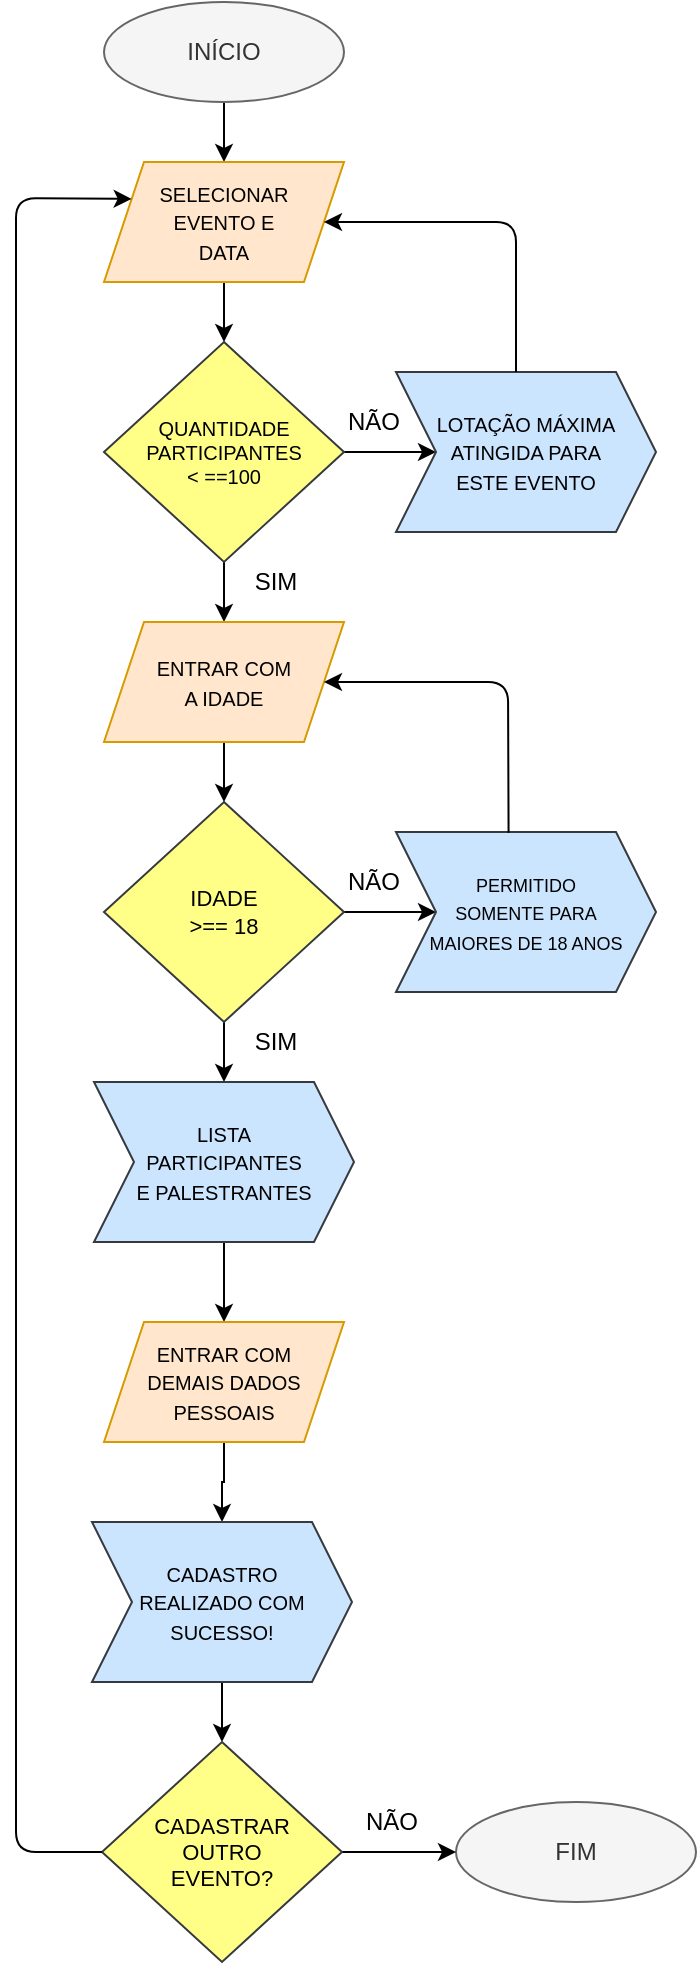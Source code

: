 <mxfile version="14.9.8" type="device"><diagram id="C5RBs43oDa-KdzZeNtuy" name="Page-1"><mxGraphModel dx="2076" dy="1158" grid="1" gridSize="10" guides="1" tooltips="1" connect="1" arrows="1" fold="1" page="1" pageScale="1" pageWidth="827" pageHeight="1169" math="0" shadow="0"><root><mxCell id="WIyWlLk6GJQsqaUBKTNV-0"/><mxCell id="WIyWlLk6GJQsqaUBKTNV-1" parent="WIyWlLk6GJQsqaUBKTNV-0"/><mxCell id="RJYNS4R00JAX2evgXUv0-20" value="" style="edgeStyle=orthogonalEdgeStyle;rounded=0;orthogonalLoop=1;jettySize=auto;html=1;" edge="1" parent="WIyWlLk6GJQsqaUBKTNV-1" source="RJYNS4R00JAX2evgXUv0-0" target="RJYNS4R00JAX2evgXUv0-9"><mxGeometry relative="1" as="geometry"/></mxCell><mxCell id="RJYNS4R00JAX2evgXUv0-23" value="" style="edgeStyle=orthogonalEdgeStyle;rounded=0;orthogonalLoop=1;jettySize=auto;html=1;" edge="1" parent="WIyWlLk6GJQsqaUBKTNV-1" source="RJYNS4R00JAX2evgXUv0-0" target="RJYNS4R00JAX2evgXUv0-22"><mxGeometry relative="1" as="geometry"/></mxCell><mxCell id="RJYNS4R00JAX2evgXUv0-0" value="&lt;font style=&quot;font-size: 10px;&quot;&gt;QUANTIDADE PARTICIPANTES&lt;br style=&quot;font-size: 10px;&quot;&gt;&amp;lt; ==100&lt;/font&gt;" style="rhombus;whiteSpace=wrap;html=1;fontSize=10;fillColor=#ffff88;strokeColor=#36393d;" vertex="1" parent="WIyWlLk6GJQsqaUBKTNV-1"><mxGeometry x="284" y="265" width="120" height="110" as="geometry"/></mxCell><mxCell id="RJYNS4R00JAX2evgXUv0-10" value="" style="edgeStyle=orthogonalEdgeStyle;rounded=0;orthogonalLoop=1;jettySize=auto;html=1;" edge="1" parent="WIyWlLk6GJQsqaUBKTNV-1" source="RJYNS4R00JAX2evgXUv0-2" target="RJYNS4R00JAX2evgXUv0-3"><mxGeometry relative="1" as="geometry"/></mxCell><mxCell id="RJYNS4R00JAX2evgXUv0-2" value="INÍCIO" style="ellipse;whiteSpace=wrap;html=1;labelBorderColor=none;fillColor=#f5f5f5;strokeColor=#666666;fontColor=#333333;" vertex="1" parent="WIyWlLk6GJQsqaUBKTNV-1"><mxGeometry x="284" y="95" width="120" height="50" as="geometry"/></mxCell><mxCell id="RJYNS4R00JAX2evgXUv0-11" value="" style="edgeStyle=orthogonalEdgeStyle;rounded=0;orthogonalLoop=1;jettySize=auto;html=1;" edge="1" parent="WIyWlLk6GJQsqaUBKTNV-1" source="RJYNS4R00JAX2evgXUv0-3" target="RJYNS4R00JAX2evgXUv0-0"><mxGeometry relative="1" as="geometry"/></mxCell><mxCell id="RJYNS4R00JAX2evgXUv0-3" value="&lt;font style=&quot;font-size: 10px&quot;&gt;SELECIONAR&lt;br&gt;EVENTO E&lt;br&gt;DATA&lt;/font&gt;" style="shape=parallelogram;perimeter=parallelogramPerimeter;whiteSpace=wrap;html=1;fixedSize=1;fillColor=#ffe6cc;strokeColor=#d79b00;" vertex="1" parent="WIyWlLk6GJQsqaUBKTNV-1"><mxGeometry x="284" y="175" width="120" height="60" as="geometry"/></mxCell><mxCell id="RJYNS4R00JAX2evgXUv0-7" value="SIM" style="text;html=1;strokeColor=none;fillColor=none;align=center;verticalAlign=middle;whiteSpace=wrap;rounded=0;" vertex="1" parent="WIyWlLk6GJQsqaUBKTNV-1"><mxGeometry x="350" y="375" width="40" height="20" as="geometry"/></mxCell><mxCell id="RJYNS4R00JAX2evgXUv0-9" value="&lt;font style=&quot;font-size: 10px&quot;&gt;LOTAÇÃO MÁXIMA&lt;br&gt;ATINGIDA PARA&lt;br&gt;ESTE EVENTO&lt;/font&gt;" style="shape=step;perimeter=stepPerimeter;whiteSpace=wrap;html=1;fixedSize=1;fillColor=#cce5ff;strokeColor=#36393d;" vertex="1" parent="WIyWlLk6GJQsqaUBKTNV-1"><mxGeometry x="430" y="280" width="130" height="80" as="geometry"/></mxCell><mxCell id="RJYNS4R00JAX2evgXUv0-29" value="" style="edgeStyle=orthogonalEdgeStyle;rounded=0;orthogonalLoop=1;jettySize=auto;html=1;" edge="1" parent="WIyWlLk6GJQsqaUBKTNV-1" source="RJYNS4R00JAX2evgXUv0-13" target="RJYNS4R00JAX2evgXUv0-26"><mxGeometry relative="1" as="geometry"/></mxCell><mxCell id="RJYNS4R00JAX2evgXUv0-35" value="" style="edgeStyle=orthogonalEdgeStyle;rounded=0;orthogonalLoop=1;jettySize=auto;html=1;" edge="1" parent="WIyWlLk6GJQsqaUBKTNV-1" source="RJYNS4R00JAX2evgXUv0-13" target="RJYNS4R00JAX2evgXUv0-33"><mxGeometry relative="1" as="geometry"/></mxCell><mxCell id="RJYNS4R00JAX2evgXUv0-13" value="IDADE&lt;br style=&quot;font-size: 11px;&quot;&gt;&amp;gt;== 18" style="rhombus;whiteSpace=wrap;html=1;fontSize=11;fillColor=#ffff88;strokeColor=#36393d;" vertex="1" parent="WIyWlLk6GJQsqaUBKTNV-1"><mxGeometry x="284" y="495" width="120" height="110" as="geometry"/></mxCell><mxCell id="RJYNS4R00JAX2evgXUv0-21" value="NÃO" style="text;html=1;strokeColor=none;fillColor=none;align=center;verticalAlign=middle;whiteSpace=wrap;rounded=0;" vertex="1" parent="WIyWlLk6GJQsqaUBKTNV-1"><mxGeometry x="399" y="295" width="40" height="20" as="geometry"/></mxCell><mxCell id="RJYNS4R00JAX2evgXUv0-24" value="" style="edgeStyle=orthogonalEdgeStyle;rounded=0;orthogonalLoop=1;jettySize=auto;html=1;" edge="1" parent="WIyWlLk6GJQsqaUBKTNV-1" source="RJYNS4R00JAX2evgXUv0-22" target="RJYNS4R00JAX2evgXUv0-13"><mxGeometry relative="1" as="geometry"/></mxCell><mxCell id="RJYNS4R00JAX2evgXUv0-22" value="&lt;font style=&quot;font-size: 10px&quot;&gt;ENTRAR COM&lt;br&gt;A IDADE&lt;/font&gt;" style="shape=parallelogram;perimeter=parallelogramPerimeter;whiteSpace=wrap;html=1;fixedSize=1;fillColor=#ffe6cc;strokeColor=#d79b00;" vertex="1" parent="WIyWlLk6GJQsqaUBKTNV-1"><mxGeometry x="284" y="405" width="120" height="60" as="geometry"/></mxCell><mxCell id="RJYNS4R00JAX2evgXUv0-25" value="" style="endArrow=classic;html=1;entryX=1;entryY=0.5;entryDx=0;entryDy=0;" edge="1" parent="WIyWlLk6GJQsqaUBKTNV-1" target="RJYNS4R00JAX2evgXUv0-3"><mxGeometry width="50" height="50" relative="1" as="geometry"><mxPoint x="490" y="280" as="sourcePoint"/><mxPoint x="540" y="230" as="targetPoint"/><Array as="points"><mxPoint x="490" y="205"/></Array></mxGeometry></mxCell><mxCell id="RJYNS4R00JAX2evgXUv0-26" value="&lt;font style=&quot;font-size: 9px&quot;&gt;PERMITIDO&lt;br&gt;SOMENTE PARA&lt;br&gt;MAIORES DE 18 ANOS&lt;/font&gt;" style="shape=step;perimeter=stepPerimeter;whiteSpace=wrap;html=1;fixedSize=1;fillColor=#cce5ff;strokeColor=#36393d;" vertex="1" parent="WIyWlLk6GJQsqaUBKTNV-1"><mxGeometry x="430" y="510" width="130" height="80" as="geometry"/></mxCell><mxCell id="RJYNS4R00JAX2evgXUv0-28" value="" style="endArrow=classic;html=1;entryX=1;entryY=0.5;entryDx=0;entryDy=0;exitX=0.433;exitY=0.005;exitDx=0;exitDy=0;exitPerimeter=0;" edge="1" parent="WIyWlLk6GJQsqaUBKTNV-1" source="RJYNS4R00JAX2evgXUv0-26" target="RJYNS4R00JAX2evgXUv0-22"><mxGeometry width="50" height="50" relative="1" as="geometry"><mxPoint x="486" y="510" as="sourcePoint"/><mxPoint x="390" y="435" as="targetPoint"/><Array as="points"><mxPoint x="486" y="435"/></Array></mxGeometry></mxCell><mxCell id="RJYNS4R00JAX2evgXUv0-30" value="NÃO" style="text;html=1;strokeColor=none;fillColor=none;align=center;verticalAlign=middle;whiteSpace=wrap;rounded=0;" vertex="1" parent="WIyWlLk6GJQsqaUBKTNV-1"><mxGeometry x="399" y="525" width="40" height="20" as="geometry"/></mxCell><mxCell id="RJYNS4R00JAX2evgXUv0-31" value="SIM" style="text;html=1;strokeColor=none;fillColor=none;align=center;verticalAlign=middle;whiteSpace=wrap;rounded=0;" vertex="1" parent="WIyWlLk6GJQsqaUBKTNV-1"><mxGeometry x="350" y="605" width="40" height="20" as="geometry"/></mxCell><mxCell id="RJYNS4R00JAX2evgXUv0-39" value="" style="edgeStyle=orthogonalEdgeStyle;rounded=0;orthogonalLoop=1;jettySize=auto;html=1;" edge="1" parent="WIyWlLk6GJQsqaUBKTNV-1" source="RJYNS4R00JAX2evgXUv0-33" target="RJYNS4R00JAX2evgXUv0-38"><mxGeometry relative="1" as="geometry"/></mxCell><mxCell id="RJYNS4R00JAX2evgXUv0-33" value="&lt;font style=&quot;font-size: 10px&quot;&gt;LISTA&lt;br&gt;PARTICIPANTES&lt;br&gt;E PALESTRANTES&lt;/font&gt;" style="shape=step;perimeter=stepPerimeter;whiteSpace=wrap;html=1;fixedSize=1;fillColor=#cce5ff;strokeColor=#36393d;" vertex="1" parent="WIyWlLk6GJQsqaUBKTNV-1"><mxGeometry x="279" y="635" width="130" height="80" as="geometry"/></mxCell><mxCell id="RJYNS4R00JAX2evgXUv0-36" value="FIM" style="ellipse;whiteSpace=wrap;html=1;labelBorderColor=none;fillColor=#f5f5f5;strokeColor=#666666;fontColor=#333333;" vertex="1" parent="WIyWlLk6GJQsqaUBKTNV-1"><mxGeometry x="460" y="995" width="120" height="50" as="geometry"/></mxCell><mxCell id="RJYNS4R00JAX2evgXUv0-42" value="" style="edgeStyle=orthogonalEdgeStyle;rounded=0;orthogonalLoop=1;jettySize=auto;html=1;" edge="1" parent="WIyWlLk6GJQsqaUBKTNV-1" source="RJYNS4R00JAX2evgXUv0-38" target="RJYNS4R00JAX2evgXUv0-41"><mxGeometry relative="1" as="geometry"/></mxCell><mxCell id="RJYNS4R00JAX2evgXUv0-38" value="&lt;font style=&quot;font-size: 10px&quot;&gt;ENTRAR COM&lt;br&gt;DEMAIS DADOS PESSOAIS&lt;/font&gt;" style="shape=parallelogram;perimeter=parallelogramPerimeter;whiteSpace=wrap;html=1;fixedSize=1;fillColor=#ffe6cc;strokeColor=#d79b00;" vertex="1" parent="WIyWlLk6GJQsqaUBKTNV-1"><mxGeometry x="284" y="755" width="120" height="60" as="geometry"/></mxCell><mxCell id="RJYNS4R00JAX2evgXUv0-45" value="" style="edgeStyle=orthogonalEdgeStyle;rounded=0;orthogonalLoop=1;jettySize=auto;html=1;fontSize=10;" edge="1" parent="WIyWlLk6GJQsqaUBKTNV-1" source="RJYNS4R00JAX2evgXUv0-41" target="RJYNS4R00JAX2evgXUv0-44"><mxGeometry relative="1" as="geometry"/></mxCell><mxCell id="RJYNS4R00JAX2evgXUv0-41" value="&lt;font size=&quot;1&quot;&gt;CADASTRO&lt;br&gt;REALIZADO COM SUCESSO!&lt;/font&gt;" style="shape=step;perimeter=stepPerimeter;whiteSpace=wrap;html=1;fixedSize=1;fillColor=#cce5ff;strokeColor=#36393d;" vertex="1" parent="WIyWlLk6GJQsqaUBKTNV-1"><mxGeometry x="278" y="855" width="130" height="80" as="geometry"/></mxCell><mxCell id="RJYNS4R00JAX2evgXUv0-46" value="" style="edgeStyle=orthogonalEdgeStyle;rounded=0;orthogonalLoop=1;jettySize=auto;html=1;fontSize=10;" edge="1" parent="WIyWlLk6GJQsqaUBKTNV-1" source="RJYNS4R00JAX2evgXUv0-44" target="RJYNS4R00JAX2evgXUv0-36"><mxGeometry relative="1" as="geometry"/></mxCell><mxCell id="RJYNS4R00JAX2evgXUv0-44" value="CADASTRAR&lt;br&gt;OUTRO&lt;br style=&quot;font-size: 11px&quot;&gt;EVENTO?" style="rhombus;whiteSpace=wrap;html=1;fontSize=11;fillColor=#ffff88;strokeColor=#36393d;" vertex="1" parent="WIyWlLk6GJQsqaUBKTNV-1"><mxGeometry x="283" y="965" width="120" height="110" as="geometry"/></mxCell><mxCell id="RJYNS4R00JAX2evgXUv0-47" value="NÃO" style="text;html=1;strokeColor=none;fillColor=none;align=center;verticalAlign=middle;whiteSpace=wrap;rounded=0;" vertex="1" parent="WIyWlLk6GJQsqaUBKTNV-1"><mxGeometry x="408" y="995" width="40" height="20" as="geometry"/></mxCell><mxCell id="RJYNS4R00JAX2evgXUv0-48" value="" style="endArrow=classic;html=1;fontSize=10;exitX=0;exitY=0.5;exitDx=0;exitDy=0;entryX=0;entryY=0.25;entryDx=0;entryDy=0;" edge="1" parent="WIyWlLk6GJQsqaUBKTNV-1" source="RJYNS4R00JAX2evgXUv0-44" target="RJYNS4R00JAX2evgXUv0-3"><mxGeometry width="50" height="50" relative="1" as="geometry"><mxPoint x="90" y="795" as="sourcePoint"/><mxPoint x="240" y="195" as="targetPoint"/><Array as="points"><mxPoint x="240" y="1020"/><mxPoint x="240" y="193"/></Array></mxGeometry></mxCell></root></mxGraphModel></diagram></mxfile>